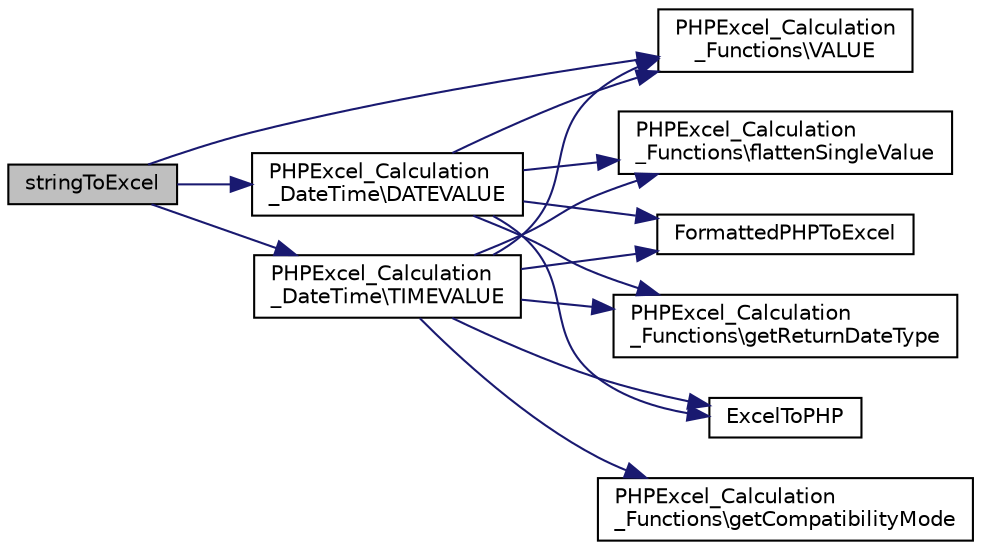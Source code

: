 digraph "stringToExcel"
{
  edge [fontname="Helvetica",fontsize="10",labelfontname="Helvetica",labelfontsize="10"];
  node [fontname="Helvetica",fontsize="10",shape=record];
  rankdir="LR";
  Node111 [label="stringToExcel",height=0.2,width=0.4,color="black", fillcolor="grey75", style="filled", fontcolor="black"];
  Node111 -> Node112 [color="midnightblue",fontsize="10",style="solid",fontname="Helvetica"];
  Node112 [label="PHPExcel_Calculation\l_DateTime\\DATEVALUE",height=0.2,width=0.4,color="black", fillcolor="white", style="filled",URL="$class_p_h_p_excel___calculation___date_time.html#a8984d40537ff269263bce62c77541136"];
  Node112 -> Node113 [color="midnightblue",fontsize="10",style="solid",fontname="Helvetica"];
  Node113 [label="PHPExcel_Calculation\l_Functions\\flattenSingleValue",height=0.2,width=0.4,color="black", fillcolor="white", style="filled",URL="$class_p_h_p_excel___calculation___functions.html#acaf2a2e8a02edcc96314474aa06d8550"];
  Node112 -> Node114 [color="midnightblue",fontsize="10",style="solid",fontname="Helvetica"];
  Node114 [label="PHPExcel_Calculation\l_Functions\\VALUE",height=0.2,width=0.4,color="black", fillcolor="white", style="filled",URL="$class_p_h_p_excel___calculation___functions.html#a2cc495b625ec296fd11527f968a37698"];
  Node112 -> Node115 [color="midnightblue",fontsize="10",style="solid",fontname="Helvetica"];
  Node115 [label="FormattedPHPToExcel",height=0.2,width=0.4,color="black", fillcolor="white", style="filled",URL="$class_p_h_p_excel___shared___date.html#aeb2d46bebfaf3257ae36c6799d2c28dd"];
  Node112 -> Node116 [color="midnightblue",fontsize="10",style="solid",fontname="Helvetica"];
  Node116 [label="PHPExcel_Calculation\l_Functions\\getReturnDateType",height=0.2,width=0.4,color="black", fillcolor="white", style="filled",URL="$class_p_h_p_excel___calculation___functions.html#adf6f0cce10c83cf95079483f2090d3cc"];
  Node112 -> Node117 [color="midnightblue",fontsize="10",style="solid",fontname="Helvetica"];
  Node117 [label="ExcelToPHP",height=0.2,width=0.4,color="black", fillcolor="white", style="filled",URL="$class_p_h_p_excel___shared___date.html#ab3a3b4e49c69828f06866f2e2fbf0fc9"];
  Node111 -> Node114 [color="midnightblue",fontsize="10",style="solid",fontname="Helvetica"];
  Node111 -> Node118 [color="midnightblue",fontsize="10",style="solid",fontname="Helvetica"];
  Node118 [label="PHPExcel_Calculation\l_DateTime\\TIMEVALUE",height=0.2,width=0.4,color="black", fillcolor="white", style="filled",URL="$class_p_h_p_excel___calculation___date_time.html#a6211ca53e1f0762c7c73d04f4e98c816"];
  Node118 -> Node113 [color="midnightblue",fontsize="10",style="solid",fontname="Helvetica"];
  Node118 -> Node119 [color="midnightblue",fontsize="10",style="solid",fontname="Helvetica"];
  Node119 [label="PHPExcel_Calculation\l_Functions\\getCompatibilityMode",height=0.2,width=0.4,color="black", fillcolor="white", style="filled",URL="$class_p_h_p_excel___calculation___functions.html#a90371057b06045a2318f8e85c3115e88"];
  Node118 -> Node115 [color="midnightblue",fontsize="10",style="solid",fontname="Helvetica"];
  Node118 -> Node116 [color="midnightblue",fontsize="10",style="solid",fontname="Helvetica"];
  Node118 -> Node117 [color="midnightblue",fontsize="10",style="solid",fontname="Helvetica"];
  Node118 -> Node114 [color="midnightblue",fontsize="10",style="solid",fontname="Helvetica"];
}
